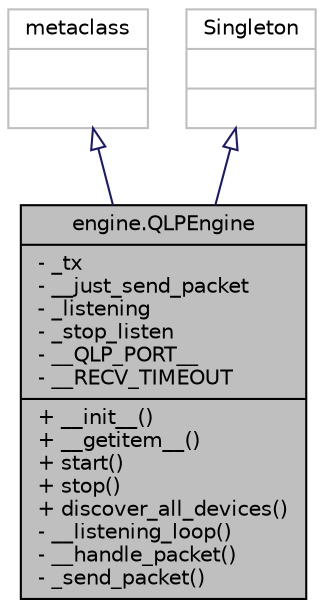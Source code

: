 digraph "engine.QLPEngine"
{
 // LATEX_PDF_SIZE
  edge [fontname="Helvetica",fontsize="10",labelfontname="Helvetica",labelfontsize="10"];
  node [fontname="Helvetica",fontsize="10",shape=record];
  Node1 [label="{engine.QLPEngine\n|- _tx\l- __just_send_packet\l- _listening\l- _stop_listen\l- __QLP_PORT__\l- __RECV_TIMEOUT\l|+ __init__()\l+ __getitem__()\l+ start()\l+ stop()\l+ discover_all_devices()\l- __listening_loop()\l- __handle_packet()\l- _send_packet()\l}",height=0.2,width=0.4,color="black", fillcolor="grey75", style="filled", fontcolor="black",tooltip=" "];
  Node2 -> Node1 [dir="back",color="midnightblue",fontsize="10",style="solid",arrowtail="onormal",fontname="Helvetica"];
  Node2 [label="{metaclass\n||}",height=0.2,width=0.4,color="grey75", fillcolor="white", style="filled",tooltip=" "];
  Node3 -> Node1 [dir="back",color="midnightblue",fontsize="10",style="solid",arrowtail="onormal",fontname="Helvetica"];
  Node3 [label="{Singleton\n||}",height=0.2,width=0.4,color="grey75", fillcolor="white", style="filled",tooltip=" "];
}
